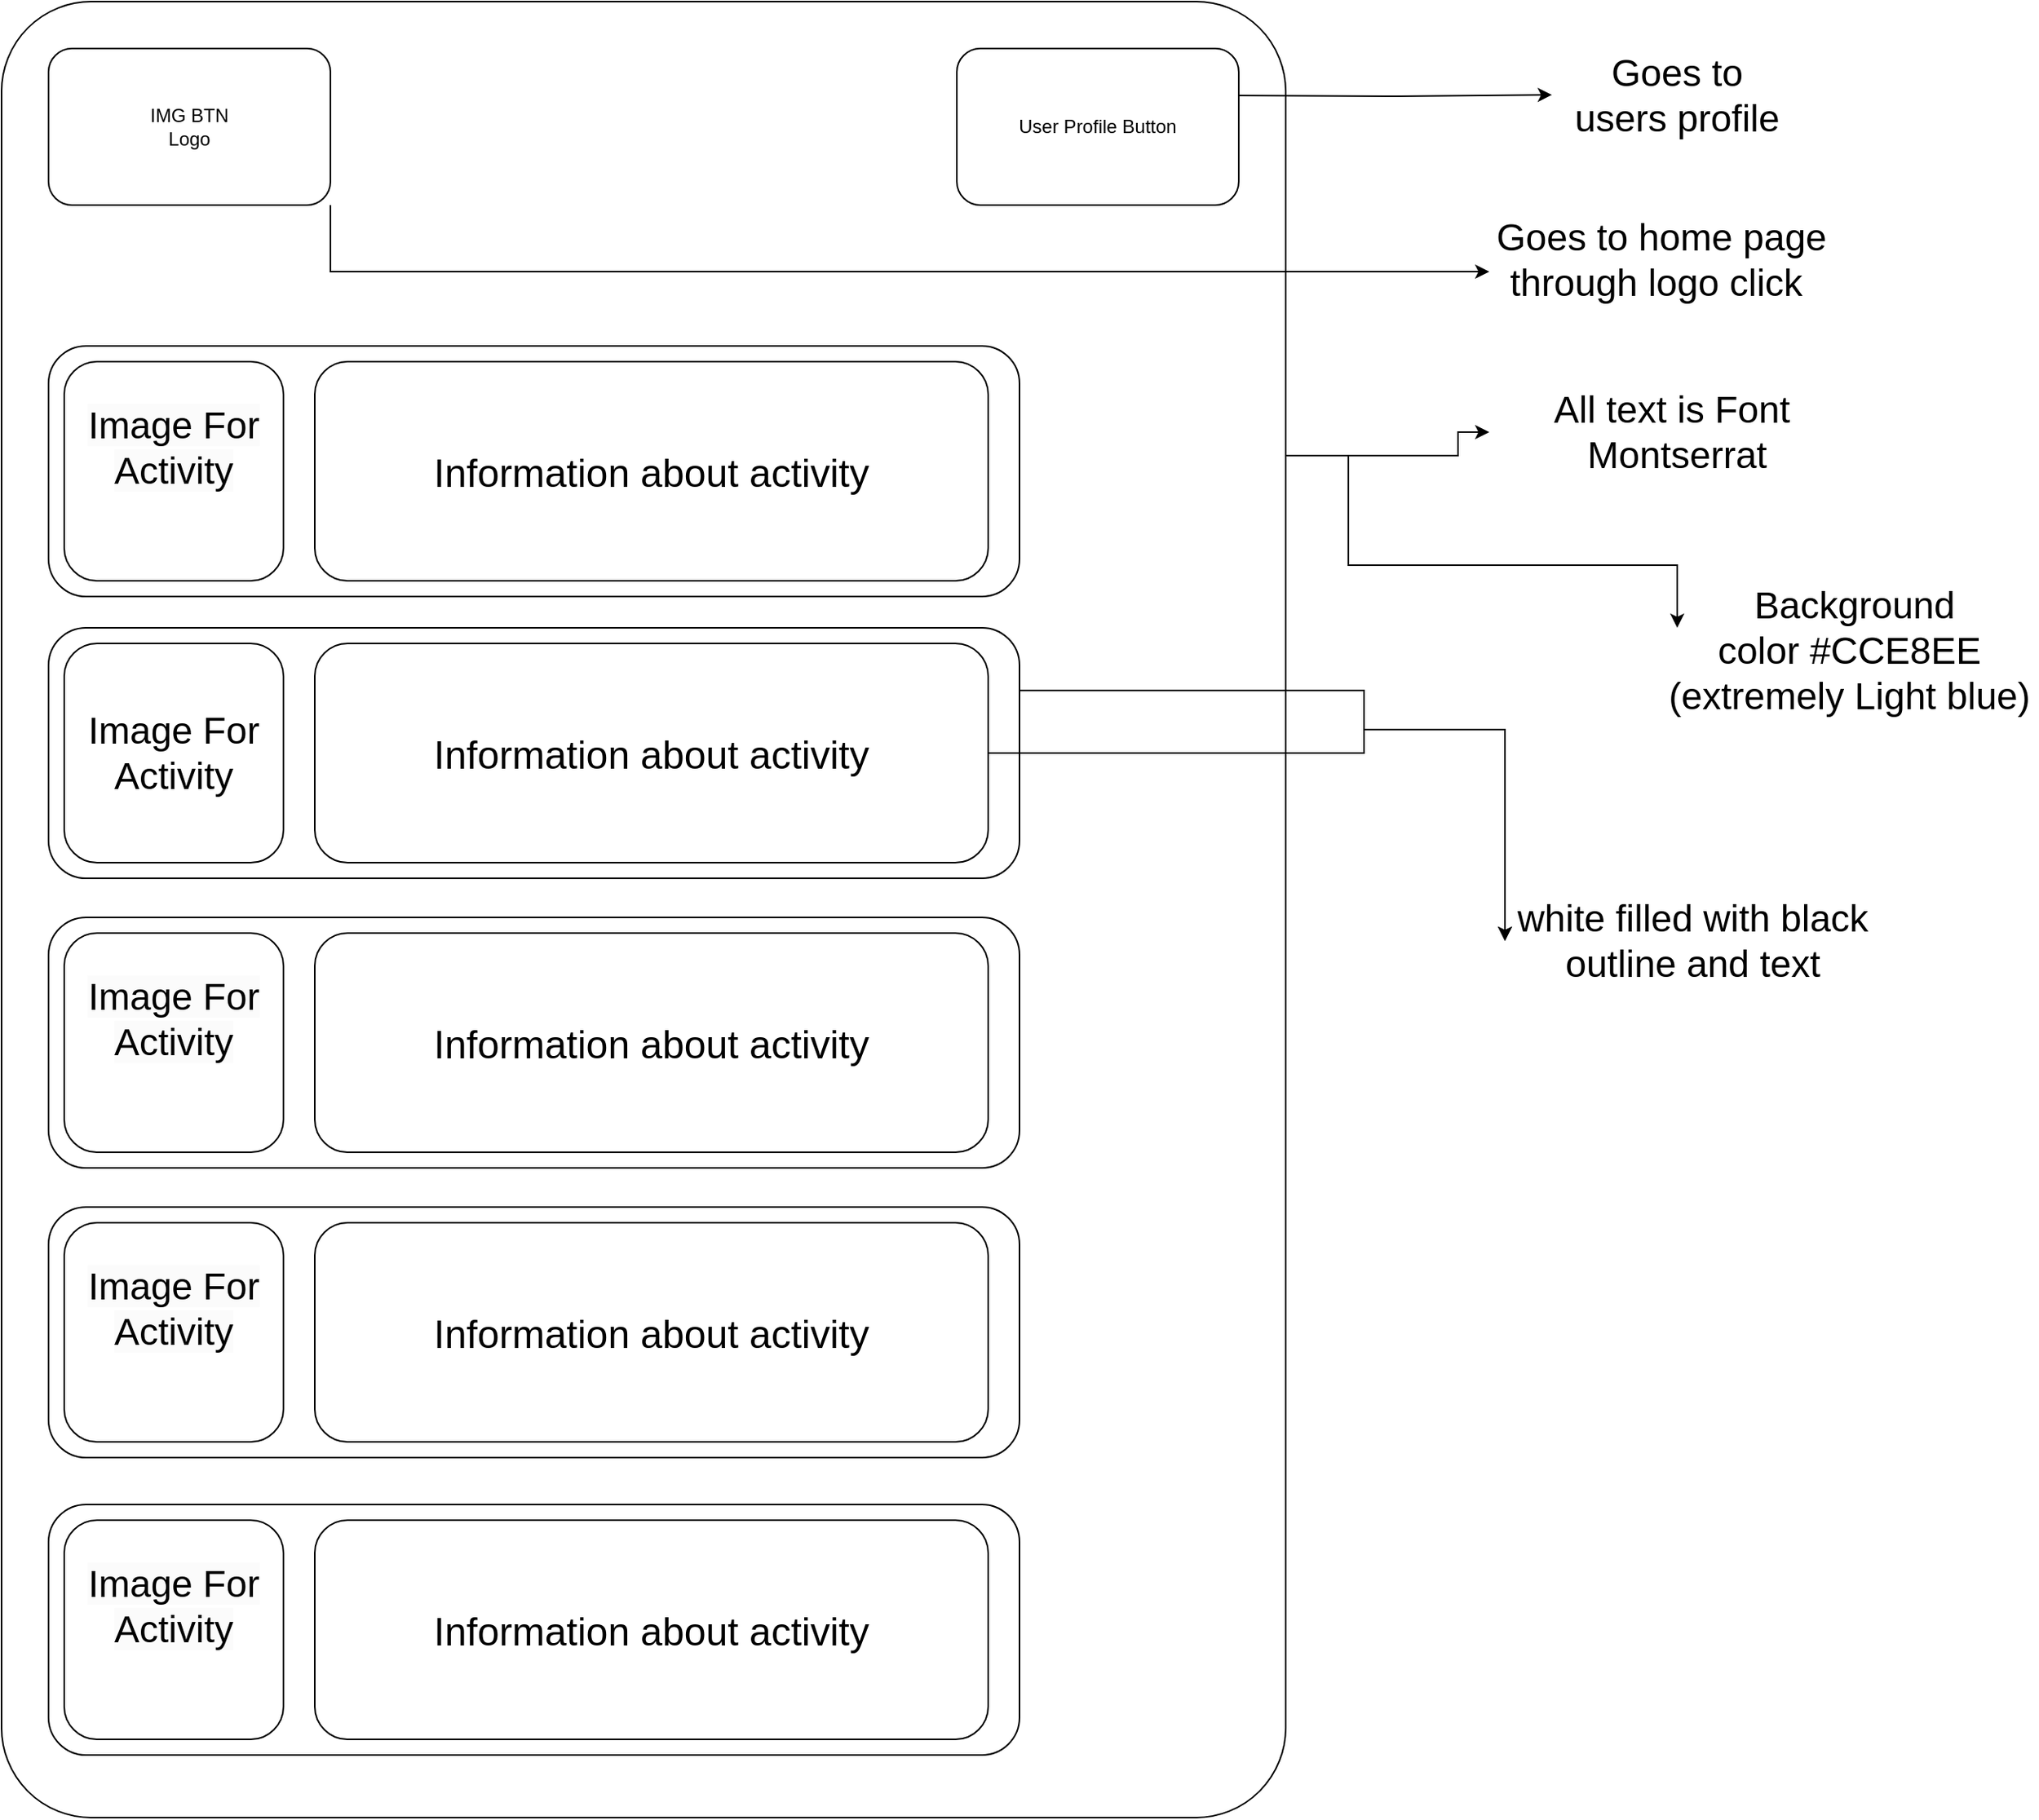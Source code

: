 <mxfile version="24.0.6" type="device">
  <diagram name="Page-1" id="f1b7ffb7-ca1e-a977-7cf5-a751b3c06c05">
    <mxGraphModel dx="2647" dy="1373" grid="1" gridSize="10" guides="1" tooltips="1" connect="1" arrows="1" fold="1" page="1" pageScale="1" pageWidth="826" pageHeight="1169" background="none" math="0" shadow="0">
      <root>
        <mxCell id="0" />
        <mxCell id="1" parent="0" />
        <mxCell id="qfFioo9fjU9TVqREYKtZ-2" style="edgeStyle=orthogonalEdgeStyle;rounded=0;orthogonalLoop=1;jettySize=auto;html=1;exitX=1;exitY=0.25;exitDx=0;exitDy=0;entryX=0;entryY=0.5;entryDx=0;entryDy=0;" parent="1" source="dO-Ke5plsGIxC5qf2pMP-61" target="qfFioo9fjU9TVqREYKtZ-1" edge="1">
          <mxGeometry relative="1" as="geometry">
            <Array as="points">
              <mxPoint x="930" y="290" />
              <mxPoint x="930" y="275" />
            </Array>
          </mxGeometry>
        </mxCell>
        <mxCell id="qfFioo9fjU9TVqREYKtZ-5" style="edgeStyle=orthogonalEdgeStyle;rounded=0;orthogonalLoop=1;jettySize=auto;html=1;exitX=1;exitY=0.25;exitDx=0;exitDy=0;" parent="1" source="dO-Ke5plsGIxC5qf2pMP-61" target="qfFioo9fjU9TVqREYKtZ-3" edge="1">
          <mxGeometry relative="1" as="geometry">
            <mxPoint x="940" y="370" as="targetPoint" />
            <Array as="points">
              <mxPoint x="860" y="290" />
              <mxPoint x="860" y="360" />
              <mxPoint x="1070" y="360" />
            </Array>
          </mxGeometry>
        </mxCell>
        <mxCell id="dO-Ke5plsGIxC5qf2pMP-61" value="" style="rounded=1;whiteSpace=wrap;html=1;arcSize=7;" parent="1" vertex="1">
          <mxGeometry width="820" height="1160" as="geometry" />
        </mxCell>
        <mxCell id="dO-Ke5plsGIxC5qf2pMP-62" value="" style="rounded=1;whiteSpace=wrap;html=1;" parent="1" vertex="1">
          <mxGeometry x="30" y="220" width="620" height="160" as="geometry" />
        </mxCell>
        <mxCell id="dO-Ke5plsGIxC5qf2pMP-63" value="&lt;font style=&quot;font-size: 25px;&quot;&gt;Information about activity&lt;/font&gt;" style="rounded=1;whiteSpace=wrap;html=1;" parent="1" vertex="1">
          <mxGeometry x="200" y="230" width="430" height="140" as="geometry" />
        </mxCell>
        <mxCell id="qfFioo9fjU9TVqREYKtZ-9" style="edgeStyle=orthogonalEdgeStyle;rounded=0;orthogonalLoop=1;jettySize=auto;html=1;exitX=1;exitY=0.25;exitDx=0;exitDy=0;entryX=0;entryY=0.5;entryDx=0;entryDy=0;" parent="1" source="dO-Ke5plsGIxC5qf2pMP-65" target="qfFioo9fjU9TVqREYKtZ-7" edge="1">
          <mxGeometry relative="1" as="geometry">
            <Array as="points">
              <mxPoint x="870" y="440" />
              <mxPoint x="870" y="465" />
            </Array>
          </mxGeometry>
        </mxCell>
        <mxCell id="dO-Ke5plsGIxC5qf2pMP-65" value="" style="rounded=1;whiteSpace=wrap;html=1;" parent="1" vertex="1">
          <mxGeometry x="30" y="400" width="620" height="160" as="geometry" />
        </mxCell>
        <mxCell id="qfFioo9fjU9TVqREYKtZ-8" style="edgeStyle=orthogonalEdgeStyle;rounded=0;orthogonalLoop=1;jettySize=auto;html=1;exitX=1;exitY=0.5;exitDx=0;exitDy=0;entryX=0;entryY=0.5;entryDx=0;entryDy=0;" parent="1" source="dO-Ke5plsGIxC5qf2pMP-66" target="qfFioo9fjU9TVqREYKtZ-7" edge="1">
          <mxGeometry relative="1" as="geometry">
            <Array as="points">
              <mxPoint x="870" y="480" />
              <mxPoint x="870" y="465" />
            </Array>
          </mxGeometry>
        </mxCell>
        <mxCell id="dO-Ke5plsGIxC5qf2pMP-66" value="&lt;font style=&quot;font-size: 25px;&quot;&gt;Information about activity&lt;/font&gt;" style="rounded=1;whiteSpace=wrap;html=1;" parent="1" vertex="1">
          <mxGeometry x="200" y="410" width="430" height="140" as="geometry" />
        </mxCell>
        <mxCell id="dO-Ke5plsGIxC5qf2pMP-67" value="" style="rounded=1;whiteSpace=wrap;html=1;" parent="1" vertex="1">
          <mxGeometry x="30" y="585" width="620" height="160" as="geometry" />
        </mxCell>
        <mxCell id="dO-Ke5plsGIxC5qf2pMP-68" value="&lt;font style=&quot;font-size: 25px;&quot;&gt;Information about activity&lt;/font&gt;" style="rounded=1;whiteSpace=wrap;html=1;" parent="1" vertex="1">
          <mxGeometry x="200" y="595" width="430" height="140" as="geometry" />
        </mxCell>
        <mxCell id="dO-Ke5plsGIxC5qf2pMP-69" value="" style="rounded=1;whiteSpace=wrap;html=1;" parent="1" vertex="1">
          <mxGeometry x="30" y="770" width="620" height="160" as="geometry" />
        </mxCell>
        <mxCell id="dO-Ke5plsGIxC5qf2pMP-70" value="&lt;font style=&quot;font-size: 25px;&quot;&gt;Information about activity&lt;/font&gt;" style="rounded=1;whiteSpace=wrap;html=1;" parent="1" vertex="1">
          <mxGeometry x="200" y="780" width="430" height="140" as="geometry" />
        </mxCell>
        <mxCell id="dO-Ke5plsGIxC5qf2pMP-71" value="" style="rounded=1;whiteSpace=wrap;html=1;" parent="1" vertex="1">
          <mxGeometry x="30" y="960" width="620" height="160" as="geometry" />
        </mxCell>
        <mxCell id="dO-Ke5plsGIxC5qf2pMP-72" value="&lt;font style=&quot;font-size: 25px;&quot;&gt;Information about activity&lt;/font&gt;" style="rounded=1;whiteSpace=wrap;html=1;" parent="1" vertex="1">
          <mxGeometry x="200" y="970" width="430" height="140" as="geometry" />
        </mxCell>
        <mxCell id="qfFioo9fjU9TVqREYKtZ-1" value="&lt;font style=&quot;font-size: 24px;&quot;&gt;All text is Font&amp;nbsp;&lt;/font&gt;&lt;div&gt;&lt;font style=&quot;&quot;&gt;&lt;font style=&quot;font-size: 24px;&quot;&gt;Montserrat&lt;/font&gt;&lt;br&gt;&lt;/font&gt;&lt;/div&gt;" style="text;strokeColor=none;align=center;fillColor=none;html=1;verticalAlign=middle;whiteSpace=wrap;rounded=0;" parent="1" vertex="1">
          <mxGeometry x="950" y="190" width="240" height="170" as="geometry" />
        </mxCell>
        <mxCell id="qfFioo9fjU9TVqREYKtZ-3" value="&lt;font style=&quot;font-size: 24px;&quot;&gt;&amp;nbsp;Background color&amp;nbsp;#CCE8EE (extremely Light blue)&lt;/font&gt;" style="text;strokeColor=none;align=center;fillColor=none;html=1;verticalAlign=middle;whiteSpace=wrap;rounded=0;" parent="1" vertex="1">
          <mxGeometry x="1060" y="400" width="240" height="30" as="geometry" />
        </mxCell>
        <mxCell id="qfFioo9fjU9TVqREYKtZ-7" value="&lt;font style=&quot;font-size: 24px;&quot;&gt;white filled with black outline and text&lt;/font&gt;" style="text;strokeColor=none;align=center;fillColor=none;html=1;verticalAlign=middle;whiteSpace=wrap;rounded=0;" parent="1" vertex="1">
          <mxGeometry x="960" y="585" width="240" height="30" as="geometry" />
        </mxCell>
        <mxCell id="qfFioo9fjU9TVqREYKtZ-15" style="edgeStyle=orthogonalEdgeStyle;rounded=0;orthogonalLoop=1;jettySize=auto;html=1;exitX=1;exitY=0.5;exitDx=0;exitDy=0;" parent="1" edge="1">
          <mxGeometry relative="1" as="geometry">
            <mxPoint x="990" y="59.571" as="targetPoint" />
            <mxPoint x="790" y="60" as="sourcePoint" />
          </mxGeometry>
        </mxCell>
        <mxCell id="qfFioo9fjU9TVqREYKtZ-14" value="&lt;font style=&quot;font-size: 24px;&quot;&gt;Goes to home page through logo click&amp;nbsp;&lt;/font&gt;" style="text;html=1;align=center;verticalAlign=middle;whiteSpace=wrap;rounded=0;" parent="1" vertex="1">
          <mxGeometry x="950" y="150" width="220" height="30" as="geometry" />
        </mxCell>
        <mxCell id="qfFioo9fjU9TVqREYKtZ-16" value="&lt;font style=&quot;font-size: 24px;&quot;&gt;Goes to users profile&lt;/font&gt;" style="text;html=1;align=center;verticalAlign=middle;whiteSpace=wrap;rounded=0;" parent="1" vertex="1">
          <mxGeometry x="1000" y="45" width="140" height="30" as="geometry" />
        </mxCell>
        <mxCell id="qfFioo9fjU9TVqREYKtZ-21" style="edgeStyle=orthogonalEdgeStyle;rounded=0;orthogonalLoop=1;jettySize=auto;html=1;exitX=1;exitY=1;exitDx=0;exitDy=0;entryX=0;entryY=0.75;entryDx=0;entryDy=0;" parent="1" source="qfFioo9fjU9TVqREYKtZ-18" target="qfFioo9fjU9TVqREYKtZ-14" edge="1">
          <mxGeometry relative="1" as="geometry" />
        </mxCell>
        <mxCell id="qfFioo9fjU9TVqREYKtZ-18" value="IMG BTN&lt;div&gt;Logo&lt;/div&gt;" style="rounded=1;whiteSpace=wrap;html=1;" parent="1" vertex="1">
          <mxGeometry x="30" y="30" width="180" height="100" as="geometry" />
        </mxCell>
        <mxCell id="qfFioo9fjU9TVqREYKtZ-19" value="User Profile Button" style="rounded=1;whiteSpace=wrap;html=1;" parent="1" vertex="1">
          <mxGeometry x="610" y="30" width="180" height="100" as="geometry" />
        </mxCell>
        <mxCell id="oaDcxy555EQU2dOU_DmL-1" value="&#xa;&lt;span style=&quot;color: rgb(0, 0, 0); font-family: Helvetica; font-size: 24px; font-style: normal; font-variant-ligatures: normal; font-variant-caps: normal; font-weight: 400; letter-spacing: normal; orphans: 2; text-align: center; text-indent: 0px; text-transform: none; widows: 2; word-spacing: 0px; -webkit-text-stroke-width: 0px; white-space: normal; background-color: rgb(251, 251, 251); text-decoration-thickness: initial; text-decoration-style: initial; text-decoration-color: initial; float: none; display: inline !important;&quot;&gt;Image For Activity&lt;/span&gt;&#xa;&#xa;" style="rounded=1;whiteSpace=wrap;html=1;fontSize=24;" vertex="1" parent="1">
          <mxGeometry x="40" y="230" width="140" height="140" as="geometry" />
        </mxCell>
        <mxCell id="oaDcxy555EQU2dOU_DmL-2" value="Image For Activity" style="rounded=1;whiteSpace=wrap;html=1;fontSize=24;" vertex="1" parent="1">
          <mxGeometry x="40" y="410" width="140" height="140" as="geometry" />
        </mxCell>
        <mxCell id="oaDcxy555EQU2dOU_DmL-3" value="&#xa;&lt;span style=&quot;color: rgb(0, 0, 0); font-family: Helvetica; font-size: 24px; font-style: normal; font-variant-ligatures: normal; font-variant-caps: normal; font-weight: 400; letter-spacing: normal; orphans: 2; text-align: center; text-indent: 0px; text-transform: none; widows: 2; word-spacing: 0px; -webkit-text-stroke-width: 0px; white-space: normal; background-color: rgb(251, 251, 251); text-decoration-thickness: initial; text-decoration-style: initial; text-decoration-color: initial; float: none; display: inline !important;&quot;&gt;Image For Activity&lt;/span&gt;&#xa;&#xa;" style="rounded=1;whiteSpace=wrap;html=1;fontSize=24;" vertex="1" parent="1">
          <mxGeometry x="40" y="595" width="140" height="140" as="geometry" />
        </mxCell>
        <mxCell id="oaDcxy555EQU2dOU_DmL-4" value="&#xa;&lt;span style=&quot;color: rgb(0, 0, 0); font-family: Helvetica; font-size: 24px; font-style: normal; font-variant-ligatures: normal; font-variant-caps: normal; font-weight: 400; letter-spacing: normal; orphans: 2; text-align: center; text-indent: 0px; text-transform: none; widows: 2; word-spacing: 0px; -webkit-text-stroke-width: 0px; white-space: normal; background-color: rgb(251, 251, 251); text-decoration-thickness: initial; text-decoration-style: initial; text-decoration-color: initial; float: none; display: inline !important;&quot;&gt;Image For Activity&lt;/span&gt;&#xa;&#xa;" style="rounded=1;whiteSpace=wrap;html=1;fontSize=24;" vertex="1" parent="1">
          <mxGeometry x="40" y="780" width="140" height="140" as="geometry" />
        </mxCell>
        <mxCell id="oaDcxy555EQU2dOU_DmL-5" value="&#xa;&lt;span style=&quot;color: rgb(0, 0, 0); font-family: Helvetica; font-size: 24px; font-style: normal; font-variant-ligatures: normal; font-variant-caps: normal; font-weight: 400; letter-spacing: normal; orphans: 2; text-align: center; text-indent: 0px; text-transform: none; widows: 2; word-spacing: 0px; -webkit-text-stroke-width: 0px; white-space: normal; background-color: rgb(251, 251, 251); text-decoration-thickness: initial; text-decoration-style: initial; text-decoration-color: initial; float: none; display: inline !important;&quot;&gt;Image For Activity&lt;/span&gt;&#xa;&#xa;" style="rounded=1;whiteSpace=wrap;html=1;fontSize=24;" vertex="1" parent="1">
          <mxGeometry x="40" y="970" width="140" height="140" as="geometry" />
        </mxCell>
      </root>
    </mxGraphModel>
  </diagram>
</mxfile>
